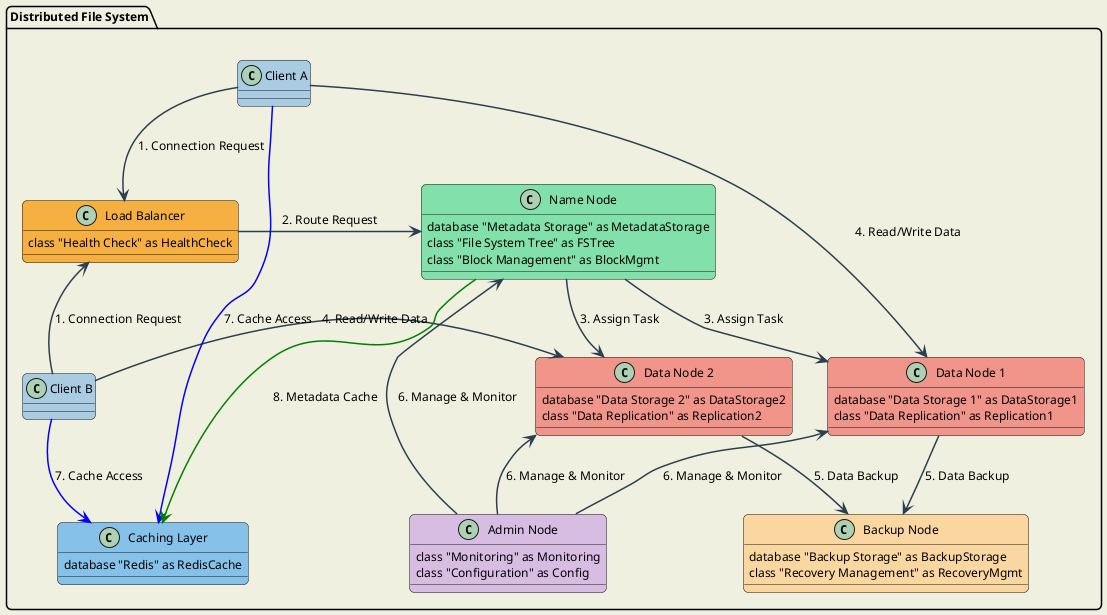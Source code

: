 @startuml
!define RECTANGLE class
!define DATABASE database

skinparam backgroundColor #F0F0E0
skinparam handwritten false
skinparam monochrome false
skinparam shadowing false
skinparam defaultFontName Arial
skinparam defaultFontSize 12
skinparam roundCorner 10
skinparam ArrowColor #2C3E50
skinparam ArrowThickness 1.5

package "Distributed File System" {
    RECTANGLE "Client A" as ClientA #A9CCE3
    RECTANGLE "Client B" as ClientB #A9CCE3
    
    RECTANGLE "Load Balancer" as LoadBalancer #F5B041 {
        RECTANGLE "Health Check" as HealthCheck
    }
    
    RECTANGLE "Name Node" as NameNode #82E0AA {
        DATABASE "Metadata Storage" as MetadataStorage
        RECTANGLE "File System Tree" as FSTree
        RECTANGLE "Block Management" as BlockMgmt
    }
    
    RECTANGLE "Data Node 1" as DataNode1 #F1948A {
        DATABASE "Data Storage 1" as DataStorage1
        RECTANGLE "Data Replication" as Replication1
    }
    
    RECTANGLE "Data Node 2" as DataNode2 #F1948A {
        DATABASE "Data Storage 2" as DataStorage2
        RECTANGLE "Data Replication" as Replication2
    }
    
    RECTANGLE "Admin Node" as AdminNode #D7BDE2 {
        RECTANGLE "Monitoring" as Monitoring
        RECTANGLE "Configuration" as Config
    }
    
    RECTANGLE "Backup Node" as BackupNode #FAD7A0 {
        DATABASE "Backup Storage" as BackupStorage
        RECTANGLE "Recovery Management" as RecoveryMgmt
    }
    
    RECTANGLE "Caching Layer" as CacheLayer #85C1E9 {
        DATABASE "Redis" as RedisCache
    }
    
    ClientA -down-> LoadBalancer : "1. Connection Request"
    ClientB -down-> LoadBalancer : "1. Connection Request"
    LoadBalancer -right-> NameNode : "2. Route Request"
    NameNode -down-> DataNode1 : "3. Assign Task"
    NameNode -down-> DataNode2 : "3. Assign Task"
    ClientA -right-> DataNode1 : "4. Read/Write Data"
    ClientB -left-> DataNode2 : "4. Read/Write Data"
    DataNode1 -down-> BackupNode : "5. Data Backup"
    DataNode2 -down-> BackupNode : "5. Data Backup"
    AdminNode -left-> NameNode : "6. Manage & Monitor"
    AdminNode -up-> DataNode1 : "6. Manage & Monitor"
    AdminNode -up-> DataNode2 : "6. Manage & Monitor"
    ClientA -[#blue]-> CacheLayer : "7. Cache Access"
    ClientB -[#blue]-> CacheLayer : "7. Cache Access"
    NameNode -[#green]-> CacheLayer : "8. Metadata Cache"
}

@enduml
